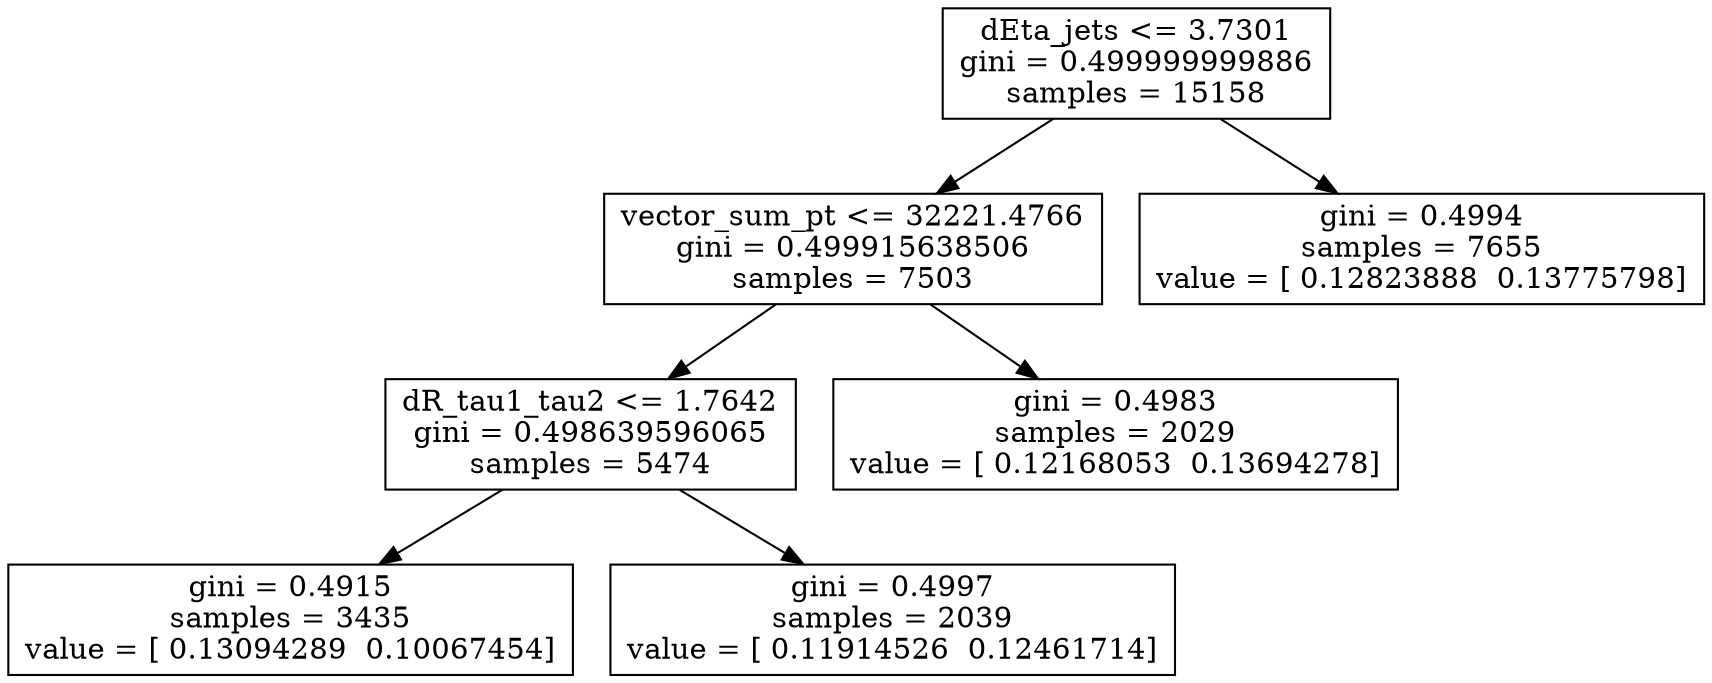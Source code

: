 digraph Tree {
0 [label="dEta_jets <= 3.7301\ngini = 0.499999999886\nsamples = 15158", shape="box"] ;
1 [label="vector_sum_pt <= 32221.4766\ngini = 0.499915638506\nsamples = 7503", shape="box"] ;
0 -> 1 ;
2 [label="dR_tau1_tau2 <= 1.7642\ngini = 0.498639596065\nsamples = 5474", shape="box"] ;
1 -> 2 ;
3 [label="gini = 0.4915\nsamples = 3435\nvalue = [ 0.13094289  0.10067454]", shape="box"] ;
2 -> 3 ;
4 [label="gini = 0.4997\nsamples = 2039\nvalue = [ 0.11914526  0.12461714]", shape="box"] ;
2 -> 4 ;
5 [label="gini = 0.4983\nsamples = 2029\nvalue = [ 0.12168053  0.13694278]", shape="box"] ;
1 -> 5 ;
6 [label="gini = 0.4994\nsamples = 7655\nvalue = [ 0.12823888  0.13775798]", shape="box"] ;
0 -> 6 ;
}